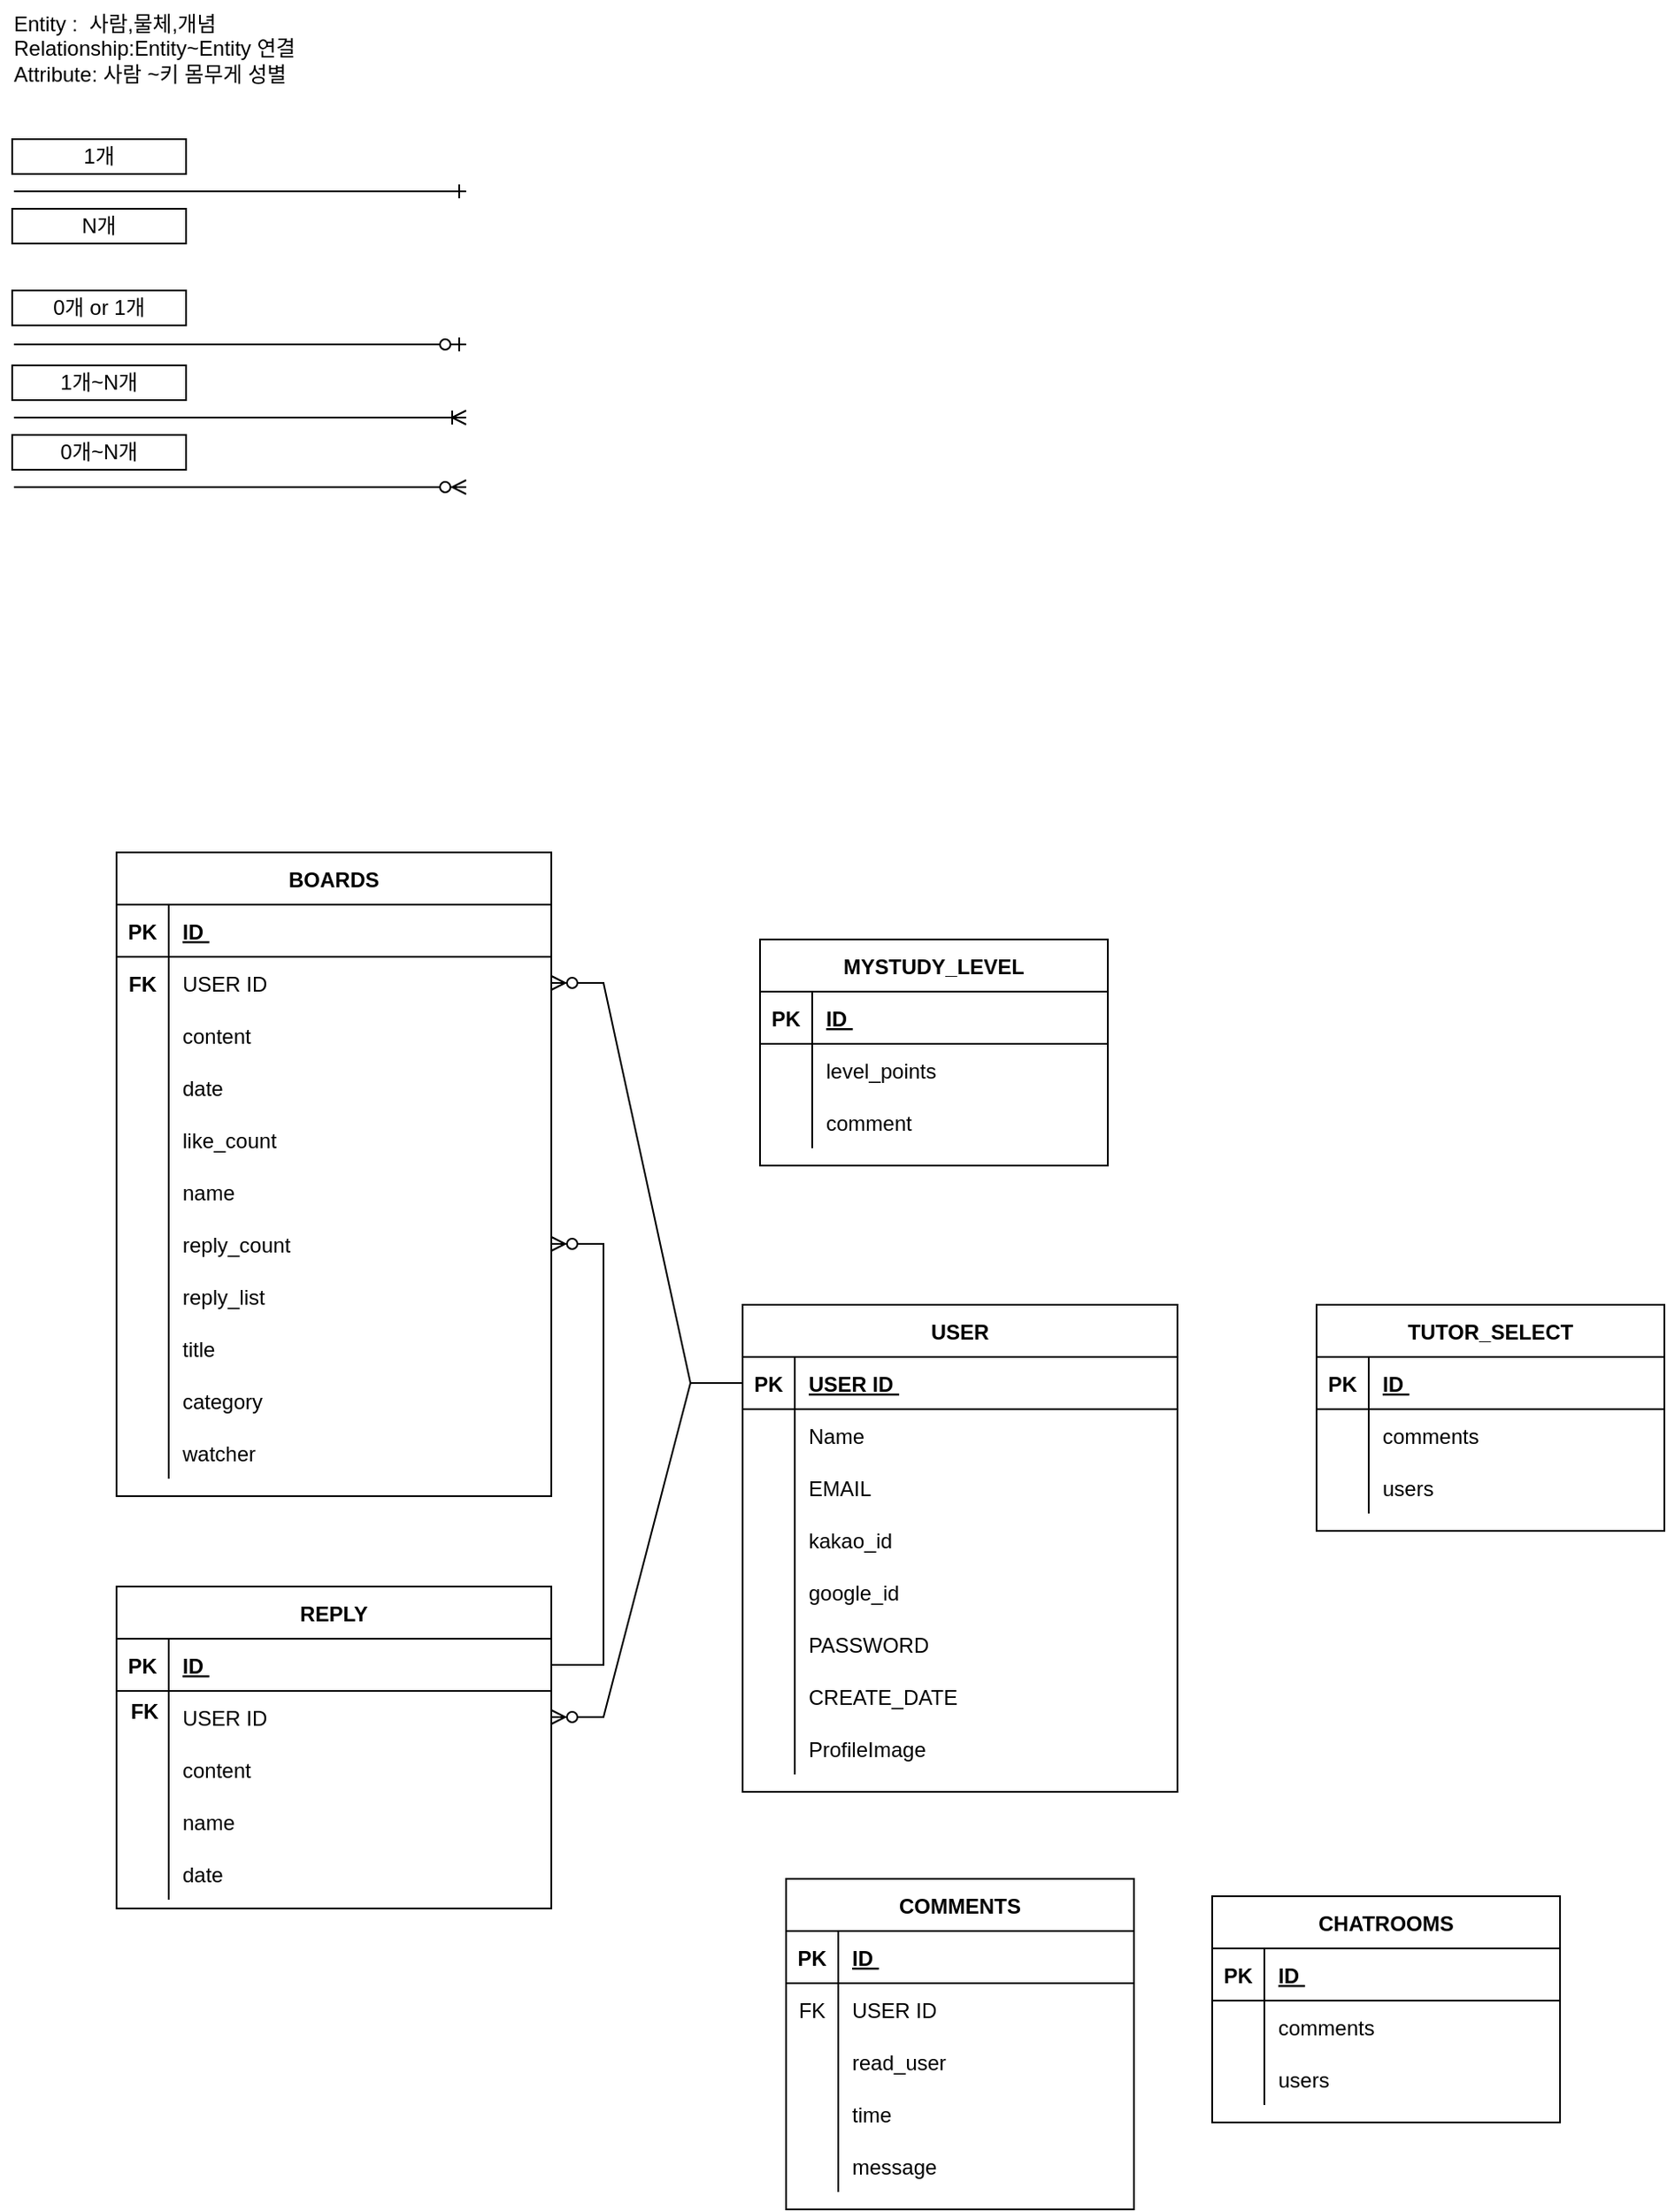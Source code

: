 <mxfile version="21.8.1" type="github">
  <diagram id="R2lEEEUBdFMjLlhIrx00" name="Page-1">
    <mxGraphModel dx="2343" dy="1710" grid="1" gridSize="10" guides="1" tooltips="1" connect="1" arrows="1" fold="1" page="1" pageScale="1" pageWidth="1100" pageHeight="850" math="0" shadow="0" extFonts="Permanent Marker^https://fonts.googleapis.com/css?family=Permanent+Marker">
      <root>
        <mxCell id="0" />
        <mxCell id="1" parent="0" />
        <mxCell id="C-vyLk0tnHw3VtMMgP7b-23" value="USER" style="shape=table;startSize=30;container=1;collapsible=1;childLayout=tableLayout;fixedRows=1;rowLines=0;fontStyle=1;align=center;resizeLast=1;" parent="1" vertex="1">
          <mxGeometry x="360" y="160" width="250" height="280" as="geometry" />
        </mxCell>
        <mxCell id="C-vyLk0tnHw3VtMMgP7b-24" value="" style="shape=partialRectangle;collapsible=0;dropTarget=0;pointerEvents=0;fillColor=none;points=[[0,0.5],[1,0.5]];portConstraint=eastwest;top=0;left=0;right=0;bottom=1;" parent="C-vyLk0tnHw3VtMMgP7b-23" vertex="1">
          <mxGeometry y="30" width="250" height="30" as="geometry" />
        </mxCell>
        <mxCell id="C-vyLk0tnHw3VtMMgP7b-25" value="PK" style="shape=partialRectangle;overflow=hidden;connectable=0;fillColor=none;top=0;left=0;bottom=0;right=0;fontStyle=1;" parent="C-vyLk0tnHw3VtMMgP7b-24" vertex="1">
          <mxGeometry width="30" height="30" as="geometry">
            <mxRectangle width="30" height="30" as="alternateBounds" />
          </mxGeometry>
        </mxCell>
        <mxCell id="C-vyLk0tnHw3VtMMgP7b-26" value="USER ID " style="shape=partialRectangle;overflow=hidden;connectable=0;fillColor=none;top=0;left=0;bottom=0;right=0;align=left;spacingLeft=6;fontStyle=5;" parent="C-vyLk0tnHw3VtMMgP7b-24" vertex="1">
          <mxGeometry x="30" width="220" height="30" as="geometry">
            <mxRectangle width="220" height="30" as="alternateBounds" />
          </mxGeometry>
        </mxCell>
        <mxCell id="C-vyLk0tnHw3VtMMgP7b-27" value="" style="shape=partialRectangle;collapsible=0;dropTarget=0;pointerEvents=0;fillColor=none;points=[[0,0.5],[1,0.5]];portConstraint=eastwest;top=0;left=0;right=0;bottom=0;" parent="C-vyLk0tnHw3VtMMgP7b-23" vertex="1">
          <mxGeometry y="60" width="250" height="30" as="geometry" />
        </mxCell>
        <mxCell id="C-vyLk0tnHw3VtMMgP7b-28" value="" style="shape=partialRectangle;overflow=hidden;connectable=0;fillColor=none;top=0;left=0;bottom=0;right=0;" parent="C-vyLk0tnHw3VtMMgP7b-27" vertex="1">
          <mxGeometry width="30" height="30" as="geometry">
            <mxRectangle width="30" height="30" as="alternateBounds" />
          </mxGeometry>
        </mxCell>
        <mxCell id="C-vyLk0tnHw3VtMMgP7b-29" value="Name" style="shape=partialRectangle;overflow=hidden;connectable=0;fillColor=none;top=0;left=0;bottom=0;right=0;align=left;spacingLeft=6;" parent="C-vyLk0tnHw3VtMMgP7b-27" vertex="1">
          <mxGeometry x="30" width="220" height="30" as="geometry">
            <mxRectangle width="220" height="30" as="alternateBounds" />
          </mxGeometry>
        </mxCell>
        <mxCell id="tyInm3QwdjtJU20A2BZN-13" value="" style="shape=partialRectangle;collapsible=0;dropTarget=0;pointerEvents=0;fillColor=none;points=[[0,0.5],[1,0.5]];portConstraint=eastwest;top=0;left=0;right=0;bottom=0;" parent="C-vyLk0tnHw3VtMMgP7b-23" vertex="1">
          <mxGeometry y="90" width="250" height="30" as="geometry" />
        </mxCell>
        <mxCell id="tyInm3QwdjtJU20A2BZN-14" value="" style="shape=partialRectangle;overflow=hidden;connectable=0;fillColor=none;top=0;left=0;bottom=0;right=0;" parent="tyInm3QwdjtJU20A2BZN-13" vertex="1">
          <mxGeometry width="30" height="30" as="geometry">
            <mxRectangle width="30" height="30" as="alternateBounds" />
          </mxGeometry>
        </mxCell>
        <mxCell id="tyInm3QwdjtJU20A2BZN-15" value="EMAIL" style="shape=partialRectangle;overflow=hidden;connectable=0;fillColor=none;top=0;left=0;bottom=0;right=0;align=left;spacingLeft=6;" parent="tyInm3QwdjtJU20A2BZN-13" vertex="1">
          <mxGeometry x="30" width="220" height="30" as="geometry">
            <mxRectangle width="220" height="30" as="alternateBounds" />
          </mxGeometry>
        </mxCell>
        <mxCell id="fQJlluxbXW3vOu0BTBo6-121" value="" style="shape=partialRectangle;collapsible=0;dropTarget=0;pointerEvents=0;fillColor=none;points=[[0,0.5],[1,0.5]];portConstraint=eastwest;top=0;left=0;right=0;bottom=0;" vertex="1" parent="C-vyLk0tnHw3VtMMgP7b-23">
          <mxGeometry y="120" width="250" height="30" as="geometry" />
        </mxCell>
        <mxCell id="fQJlluxbXW3vOu0BTBo6-122" value="" style="shape=partialRectangle;overflow=hidden;connectable=0;fillColor=none;top=0;left=0;bottom=0;right=0;" vertex="1" parent="fQJlluxbXW3vOu0BTBo6-121">
          <mxGeometry width="30" height="30" as="geometry">
            <mxRectangle width="30" height="30" as="alternateBounds" />
          </mxGeometry>
        </mxCell>
        <mxCell id="fQJlluxbXW3vOu0BTBo6-123" value="kakao_id" style="shape=partialRectangle;overflow=hidden;connectable=0;fillColor=none;top=0;left=0;bottom=0;right=0;align=left;spacingLeft=6;" vertex="1" parent="fQJlluxbXW3vOu0BTBo6-121">
          <mxGeometry x="30" width="220" height="30" as="geometry">
            <mxRectangle width="220" height="30" as="alternateBounds" />
          </mxGeometry>
        </mxCell>
        <mxCell id="fQJlluxbXW3vOu0BTBo6-124" value="" style="shape=partialRectangle;collapsible=0;dropTarget=0;pointerEvents=0;fillColor=none;points=[[0,0.5],[1,0.5]];portConstraint=eastwest;top=0;left=0;right=0;bottom=0;" vertex="1" parent="C-vyLk0tnHw3VtMMgP7b-23">
          <mxGeometry y="150" width="250" height="30" as="geometry" />
        </mxCell>
        <mxCell id="fQJlluxbXW3vOu0BTBo6-125" value="" style="shape=partialRectangle;overflow=hidden;connectable=0;fillColor=none;top=0;left=0;bottom=0;right=0;" vertex="1" parent="fQJlluxbXW3vOu0BTBo6-124">
          <mxGeometry width="30" height="30" as="geometry">
            <mxRectangle width="30" height="30" as="alternateBounds" />
          </mxGeometry>
        </mxCell>
        <mxCell id="fQJlluxbXW3vOu0BTBo6-126" value="google_id" style="shape=partialRectangle;overflow=hidden;connectable=0;fillColor=none;top=0;left=0;bottom=0;right=0;align=left;spacingLeft=6;" vertex="1" parent="fQJlluxbXW3vOu0BTBo6-124">
          <mxGeometry x="30" width="220" height="30" as="geometry">
            <mxRectangle width="220" height="30" as="alternateBounds" />
          </mxGeometry>
        </mxCell>
        <mxCell id="fQJlluxbXW3vOu0BTBo6-1" value="" style="shape=partialRectangle;collapsible=0;dropTarget=0;pointerEvents=0;fillColor=none;points=[[0,0.5],[1,0.5]];portConstraint=eastwest;top=0;left=0;right=0;bottom=0;" vertex="1" parent="C-vyLk0tnHw3VtMMgP7b-23">
          <mxGeometry y="180" width="250" height="30" as="geometry" />
        </mxCell>
        <mxCell id="fQJlluxbXW3vOu0BTBo6-2" value="" style="shape=partialRectangle;overflow=hidden;connectable=0;fillColor=none;top=0;left=0;bottom=0;right=0;" vertex="1" parent="fQJlluxbXW3vOu0BTBo6-1">
          <mxGeometry width="30" height="30" as="geometry">
            <mxRectangle width="30" height="30" as="alternateBounds" />
          </mxGeometry>
        </mxCell>
        <mxCell id="fQJlluxbXW3vOu0BTBo6-3" value="PASSWORD" style="shape=partialRectangle;overflow=hidden;connectable=0;fillColor=none;top=0;left=0;bottom=0;right=0;align=left;spacingLeft=6;" vertex="1" parent="fQJlluxbXW3vOu0BTBo6-1">
          <mxGeometry x="30" width="220" height="30" as="geometry">
            <mxRectangle width="220" height="30" as="alternateBounds" />
          </mxGeometry>
        </mxCell>
        <mxCell id="fQJlluxbXW3vOu0BTBo6-4" value="" style="shape=partialRectangle;collapsible=0;dropTarget=0;pointerEvents=0;fillColor=none;points=[[0,0.5],[1,0.5]];portConstraint=eastwest;top=0;left=0;right=0;bottom=0;" vertex="1" parent="C-vyLk0tnHw3VtMMgP7b-23">
          <mxGeometry y="210" width="250" height="30" as="geometry" />
        </mxCell>
        <mxCell id="fQJlluxbXW3vOu0BTBo6-5" value="" style="shape=partialRectangle;overflow=hidden;connectable=0;fillColor=none;top=0;left=0;bottom=0;right=0;" vertex="1" parent="fQJlluxbXW3vOu0BTBo6-4">
          <mxGeometry width="30" height="30" as="geometry">
            <mxRectangle width="30" height="30" as="alternateBounds" />
          </mxGeometry>
        </mxCell>
        <mxCell id="fQJlluxbXW3vOu0BTBo6-6" value="CREATE_DATE" style="shape=partialRectangle;overflow=hidden;connectable=0;fillColor=none;top=0;left=0;bottom=0;right=0;align=left;spacingLeft=6;" vertex="1" parent="fQJlluxbXW3vOu0BTBo6-4">
          <mxGeometry x="30" width="220" height="30" as="geometry">
            <mxRectangle width="220" height="30" as="alternateBounds" />
          </mxGeometry>
        </mxCell>
        <mxCell id="fQJlluxbXW3vOu0BTBo6-7" value="" style="shape=partialRectangle;collapsible=0;dropTarget=0;pointerEvents=0;fillColor=none;points=[[0,0.5],[1,0.5]];portConstraint=eastwest;top=0;left=0;right=0;bottom=0;" vertex="1" parent="C-vyLk0tnHw3VtMMgP7b-23">
          <mxGeometry y="240" width="250" height="30" as="geometry" />
        </mxCell>
        <mxCell id="fQJlluxbXW3vOu0BTBo6-8" value="" style="shape=partialRectangle;overflow=hidden;connectable=0;fillColor=none;top=0;left=0;bottom=0;right=0;" vertex="1" parent="fQJlluxbXW3vOu0BTBo6-7">
          <mxGeometry width="30" height="30" as="geometry">
            <mxRectangle width="30" height="30" as="alternateBounds" />
          </mxGeometry>
        </mxCell>
        <mxCell id="fQJlluxbXW3vOu0BTBo6-9" value="ProfileImage" style="shape=partialRectangle;overflow=hidden;connectable=0;fillColor=none;top=0;left=0;bottom=0;right=0;align=left;spacingLeft=6;" vertex="1" parent="fQJlluxbXW3vOu0BTBo6-7">
          <mxGeometry x="30" width="220" height="30" as="geometry">
            <mxRectangle width="220" height="30" as="alternateBounds" />
          </mxGeometry>
        </mxCell>
        <mxCell id="tyInm3QwdjtJU20A2BZN-1" value="" style="edgeStyle=entityRelationEdgeStyle;fontSize=12;html=1;endArrow=ERone;endFill=1;rounded=0;" parent="1" edge="1">
          <mxGeometry width="100" height="100" relative="1" as="geometry">
            <mxPoint x="-59" y="-480" as="sourcePoint" />
            <mxPoint x="201" y="-480" as="targetPoint" />
          </mxGeometry>
        </mxCell>
        <mxCell id="tyInm3QwdjtJU20A2BZN-3" value="" style="edgeStyle=entityRelationEdgeStyle;fontSize=12;html=1;endArrow=ERoneToMany;rounded=0;" parent="1" edge="1">
          <mxGeometry width="100" height="100" relative="1" as="geometry">
            <mxPoint x="-59" y="-350" as="sourcePoint" />
            <mxPoint x="201" y="-350" as="targetPoint" />
          </mxGeometry>
        </mxCell>
        <mxCell id="tyInm3QwdjtJU20A2BZN-4" value="" style="edgeStyle=entityRelationEdgeStyle;fontSize=12;html=1;endArrow=ERzeroToMany;endFill=1;rounded=0;" parent="1" edge="1">
          <mxGeometry width="100" height="100" relative="1" as="geometry">
            <mxPoint x="-59" y="-310" as="sourcePoint" />
            <mxPoint x="201" y="-310" as="targetPoint" />
          </mxGeometry>
        </mxCell>
        <mxCell id="tyInm3QwdjtJU20A2BZN-5" value="" style="edgeStyle=entityRelationEdgeStyle;fontSize=12;html=1;endArrow=ERzeroToOne;endFill=1;rounded=0;" parent="1" edge="1">
          <mxGeometry width="100" height="100" relative="1" as="geometry">
            <mxPoint x="-59" y="-392" as="sourcePoint" />
            <mxPoint x="201" y="-392" as="targetPoint" />
          </mxGeometry>
        </mxCell>
        <mxCell id="tyInm3QwdjtJU20A2BZN-7" value="1개&lt;br&gt;" style="whiteSpace=wrap;html=1;align=center;" parent="1" vertex="1">
          <mxGeometry x="-60" y="-510" width="100" height="20" as="geometry" />
        </mxCell>
        <mxCell id="tyInm3QwdjtJU20A2BZN-8" value="0개 or 1개" style="whiteSpace=wrap;html=1;align=center;" parent="1" vertex="1">
          <mxGeometry x="-60" y="-423" width="100" height="20" as="geometry" />
        </mxCell>
        <mxCell id="tyInm3QwdjtJU20A2BZN-9" value="N개" style="whiteSpace=wrap;html=1;align=center;" parent="1" vertex="1">
          <mxGeometry x="-60" y="-470" width="100" height="20" as="geometry" />
        </mxCell>
        <mxCell id="tyInm3QwdjtJU20A2BZN-10" value="1개~N개" style="whiteSpace=wrap;html=1;align=center;" parent="1" vertex="1">
          <mxGeometry x="-60" y="-380" width="100" height="20" as="geometry" />
        </mxCell>
        <mxCell id="tyInm3QwdjtJU20A2BZN-11" value="0개~N개" style="whiteSpace=wrap;html=1;align=center;" parent="1" vertex="1">
          <mxGeometry x="-60" y="-340" width="100" height="20" as="geometry" />
        </mxCell>
        <mxCell id="tyInm3QwdjtJU20A2BZN-12" value="&lt;div style=&quot;text-align: left;&quot;&gt;&lt;span style=&quot;background-color: initial; text-align: left;&quot;&gt;Entity :&amp;nbsp; 사람,물체,개념 Relationship:Entity~Entity 연결 Attribute: 사람 ~키 몸무게 성별&lt;/span&gt;&lt;/div&gt;&lt;div title=&quot;Page 1&quot; class=&quot;page&quot;&gt;&lt;span style=&quot;white-space: pre;&quot;&gt;&amp;nbsp;&amp;nbsp;&amp;nbsp;&amp;nbsp;&lt;/span&gt;&lt;span style=&quot;white-space: pre;&quot;&gt;&amp;nbsp;&lt;/span&gt;&lt;/div&gt;" style="whiteSpace=wrap;html=1;align=center;strokeColor=none;" parent="1" vertex="1">
          <mxGeometry x="-60" y="-590" width="180" height="70" as="geometry" />
        </mxCell>
        <mxCell id="fQJlluxbXW3vOu0BTBo6-10" value="BOARDS" style="shape=table;startSize=30;container=1;collapsible=1;childLayout=tableLayout;fixedRows=1;rowLines=0;fontStyle=1;align=center;resizeLast=1;" vertex="1" parent="1">
          <mxGeometry y="-100" width="250" height="370" as="geometry" />
        </mxCell>
        <mxCell id="fQJlluxbXW3vOu0BTBo6-11" value="" style="shape=partialRectangle;collapsible=0;dropTarget=0;pointerEvents=0;fillColor=none;points=[[0,0.5],[1,0.5]];portConstraint=eastwest;top=0;left=0;right=0;bottom=1;" vertex="1" parent="fQJlluxbXW3vOu0BTBo6-10">
          <mxGeometry y="30" width="250" height="30" as="geometry" />
        </mxCell>
        <mxCell id="fQJlluxbXW3vOu0BTBo6-12" value="PK" style="shape=partialRectangle;overflow=hidden;connectable=0;fillColor=none;top=0;left=0;bottom=0;right=0;fontStyle=1;" vertex="1" parent="fQJlluxbXW3vOu0BTBo6-11">
          <mxGeometry width="30" height="30" as="geometry">
            <mxRectangle width="30" height="30" as="alternateBounds" />
          </mxGeometry>
        </mxCell>
        <mxCell id="fQJlluxbXW3vOu0BTBo6-13" value="ID " style="shape=partialRectangle;overflow=hidden;connectable=0;fillColor=none;top=0;left=0;bottom=0;right=0;align=left;spacingLeft=6;fontStyle=5;" vertex="1" parent="fQJlluxbXW3vOu0BTBo6-11">
          <mxGeometry x="30" width="220" height="30" as="geometry">
            <mxRectangle width="220" height="30" as="alternateBounds" />
          </mxGeometry>
        </mxCell>
        <mxCell id="fQJlluxbXW3vOu0BTBo6-14" value="" style="shape=partialRectangle;collapsible=0;dropTarget=0;pointerEvents=0;fillColor=none;points=[[0,0.5],[1,0.5]];portConstraint=eastwest;top=0;left=0;right=0;bottom=0;" vertex="1" parent="fQJlluxbXW3vOu0BTBo6-10">
          <mxGeometry y="60" width="250" height="30" as="geometry" />
        </mxCell>
        <mxCell id="fQJlluxbXW3vOu0BTBo6-15" value="" style="shape=partialRectangle;overflow=hidden;connectable=0;fillColor=none;top=0;left=0;bottom=0;right=0;" vertex="1" parent="fQJlluxbXW3vOu0BTBo6-14">
          <mxGeometry width="30" height="30" as="geometry">
            <mxRectangle width="30" height="30" as="alternateBounds" />
          </mxGeometry>
        </mxCell>
        <mxCell id="fQJlluxbXW3vOu0BTBo6-16" value="USER ID" style="shape=partialRectangle;overflow=hidden;connectable=0;fillColor=none;top=0;left=0;bottom=0;right=0;align=left;spacingLeft=6;" vertex="1" parent="fQJlluxbXW3vOu0BTBo6-14">
          <mxGeometry x="30" width="220" height="30" as="geometry">
            <mxRectangle width="220" height="30" as="alternateBounds" />
          </mxGeometry>
        </mxCell>
        <mxCell id="fQJlluxbXW3vOu0BTBo6-17" value="" style="shape=partialRectangle;collapsible=0;dropTarget=0;pointerEvents=0;fillColor=none;points=[[0,0.5],[1,0.5]];portConstraint=eastwest;top=0;left=0;right=0;bottom=0;" vertex="1" parent="fQJlluxbXW3vOu0BTBo6-10">
          <mxGeometry y="90" width="250" height="30" as="geometry" />
        </mxCell>
        <mxCell id="fQJlluxbXW3vOu0BTBo6-18" value="" style="shape=partialRectangle;overflow=hidden;connectable=0;fillColor=none;top=0;left=0;bottom=0;right=0;" vertex="1" parent="fQJlluxbXW3vOu0BTBo6-17">
          <mxGeometry width="30" height="30" as="geometry">
            <mxRectangle width="30" height="30" as="alternateBounds" />
          </mxGeometry>
        </mxCell>
        <mxCell id="fQJlluxbXW3vOu0BTBo6-19" value="content" style="shape=partialRectangle;overflow=hidden;connectable=0;fillColor=none;top=0;left=0;bottom=0;right=0;align=left;spacingLeft=6;" vertex="1" parent="fQJlluxbXW3vOu0BTBo6-17">
          <mxGeometry x="30" width="220" height="30" as="geometry">
            <mxRectangle width="220" height="30" as="alternateBounds" />
          </mxGeometry>
        </mxCell>
        <mxCell id="fQJlluxbXW3vOu0BTBo6-20" value="" style="shape=partialRectangle;collapsible=0;dropTarget=0;pointerEvents=0;fillColor=none;points=[[0,0.5],[1,0.5]];portConstraint=eastwest;top=0;left=0;right=0;bottom=0;" vertex="1" parent="fQJlluxbXW3vOu0BTBo6-10">
          <mxGeometry y="120" width="250" height="30" as="geometry" />
        </mxCell>
        <mxCell id="fQJlluxbXW3vOu0BTBo6-21" value="" style="shape=partialRectangle;overflow=hidden;connectable=0;fillColor=none;top=0;left=0;bottom=0;right=0;" vertex="1" parent="fQJlluxbXW3vOu0BTBo6-20">
          <mxGeometry width="30" height="30" as="geometry">
            <mxRectangle width="30" height="30" as="alternateBounds" />
          </mxGeometry>
        </mxCell>
        <mxCell id="fQJlluxbXW3vOu0BTBo6-22" value="date" style="shape=partialRectangle;overflow=hidden;connectable=0;fillColor=none;top=0;left=0;bottom=0;right=0;align=left;spacingLeft=6;" vertex="1" parent="fQJlluxbXW3vOu0BTBo6-20">
          <mxGeometry x="30" width="220" height="30" as="geometry">
            <mxRectangle width="220" height="30" as="alternateBounds" />
          </mxGeometry>
        </mxCell>
        <mxCell id="fQJlluxbXW3vOu0BTBo6-30" value="" style="shape=partialRectangle;collapsible=0;dropTarget=0;pointerEvents=0;fillColor=none;points=[[0,0.5],[1,0.5]];portConstraint=eastwest;top=0;left=0;right=0;bottom=0;" vertex="1" parent="fQJlluxbXW3vOu0BTBo6-10">
          <mxGeometry y="150" width="250" height="30" as="geometry" />
        </mxCell>
        <mxCell id="fQJlluxbXW3vOu0BTBo6-31" value="" style="shape=partialRectangle;overflow=hidden;connectable=0;fillColor=none;top=0;left=0;bottom=0;right=0;" vertex="1" parent="fQJlluxbXW3vOu0BTBo6-30">
          <mxGeometry width="30" height="30" as="geometry">
            <mxRectangle width="30" height="30" as="alternateBounds" />
          </mxGeometry>
        </mxCell>
        <mxCell id="fQJlluxbXW3vOu0BTBo6-32" value="like_count" style="shape=partialRectangle;overflow=hidden;connectable=0;fillColor=none;top=0;left=0;bottom=0;right=0;align=left;spacingLeft=6;" vertex="1" parent="fQJlluxbXW3vOu0BTBo6-30">
          <mxGeometry x="30" width="220" height="30" as="geometry">
            <mxRectangle width="220" height="30" as="alternateBounds" />
          </mxGeometry>
        </mxCell>
        <mxCell id="fQJlluxbXW3vOu0BTBo6-33" value="" style="shape=partialRectangle;collapsible=0;dropTarget=0;pointerEvents=0;fillColor=none;points=[[0,0.5],[1,0.5]];portConstraint=eastwest;top=0;left=0;right=0;bottom=0;" vertex="1" parent="fQJlluxbXW3vOu0BTBo6-10">
          <mxGeometry y="180" width="250" height="30" as="geometry" />
        </mxCell>
        <mxCell id="fQJlluxbXW3vOu0BTBo6-34" value="" style="shape=partialRectangle;overflow=hidden;connectable=0;fillColor=none;top=0;left=0;bottom=0;right=0;" vertex="1" parent="fQJlluxbXW3vOu0BTBo6-33">
          <mxGeometry width="30" height="30" as="geometry">
            <mxRectangle width="30" height="30" as="alternateBounds" />
          </mxGeometry>
        </mxCell>
        <mxCell id="fQJlluxbXW3vOu0BTBo6-35" value="name" style="shape=partialRectangle;overflow=hidden;connectable=0;fillColor=none;top=0;left=0;bottom=0;right=0;align=left;spacingLeft=6;" vertex="1" parent="fQJlluxbXW3vOu0BTBo6-33">
          <mxGeometry x="30" width="220" height="30" as="geometry">
            <mxRectangle width="220" height="30" as="alternateBounds" />
          </mxGeometry>
        </mxCell>
        <mxCell id="fQJlluxbXW3vOu0BTBo6-36" value="" style="shape=partialRectangle;collapsible=0;dropTarget=0;pointerEvents=0;fillColor=none;points=[[0,0.5],[1,0.5]];portConstraint=eastwest;top=0;left=0;right=0;bottom=0;" vertex="1" parent="fQJlluxbXW3vOu0BTBo6-10">
          <mxGeometry y="210" width="250" height="30" as="geometry" />
        </mxCell>
        <mxCell id="fQJlluxbXW3vOu0BTBo6-37" value="" style="shape=partialRectangle;overflow=hidden;connectable=0;fillColor=none;top=0;left=0;bottom=0;right=0;" vertex="1" parent="fQJlluxbXW3vOu0BTBo6-36">
          <mxGeometry width="30" height="30" as="geometry">
            <mxRectangle width="30" height="30" as="alternateBounds" />
          </mxGeometry>
        </mxCell>
        <mxCell id="fQJlluxbXW3vOu0BTBo6-38" value="reply_count" style="shape=partialRectangle;overflow=hidden;connectable=0;fillColor=none;top=0;left=0;bottom=0;right=0;align=left;spacingLeft=6;" vertex="1" parent="fQJlluxbXW3vOu0BTBo6-36">
          <mxGeometry x="30" width="220" height="30" as="geometry">
            <mxRectangle width="220" height="30" as="alternateBounds" />
          </mxGeometry>
        </mxCell>
        <mxCell id="fQJlluxbXW3vOu0BTBo6-39" value="" style="shape=partialRectangle;collapsible=0;dropTarget=0;pointerEvents=0;fillColor=none;points=[[0,0.5],[1,0.5]];portConstraint=eastwest;top=0;left=0;right=0;bottom=0;" vertex="1" parent="fQJlluxbXW3vOu0BTBo6-10">
          <mxGeometry y="240" width="250" height="30" as="geometry" />
        </mxCell>
        <mxCell id="fQJlluxbXW3vOu0BTBo6-40" value="" style="shape=partialRectangle;overflow=hidden;connectable=0;fillColor=none;top=0;left=0;bottom=0;right=0;" vertex="1" parent="fQJlluxbXW3vOu0BTBo6-39">
          <mxGeometry width="30" height="30" as="geometry">
            <mxRectangle width="30" height="30" as="alternateBounds" />
          </mxGeometry>
        </mxCell>
        <mxCell id="fQJlluxbXW3vOu0BTBo6-41" value="reply_list" style="shape=partialRectangle;overflow=hidden;connectable=0;fillColor=none;top=0;left=0;bottom=0;right=0;align=left;spacingLeft=6;" vertex="1" parent="fQJlluxbXW3vOu0BTBo6-39">
          <mxGeometry x="30" width="220" height="30" as="geometry">
            <mxRectangle width="220" height="30" as="alternateBounds" />
          </mxGeometry>
        </mxCell>
        <mxCell id="fQJlluxbXW3vOu0BTBo6-42" value="" style="shape=partialRectangle;collapsible=0;dropTarget=0;pointerEvents=0;fillColor=none;points=[[0,0.5],[1,0.5]];portConstraint=eastwest;top=0;left=0;right=0;bottom=0;" vertex="1" parent="fQJlluxbXW3vOu0BTBo6-10">
          <mxGeometry y="270" width="250" height="30" as="geometry" />
        </mxCell>
        <mxCell id="fQJlluxbXW3vOu0BTBo6-43" value="" style="shape=partialRectangle;overflow=hidden;connectable=0;fillColor=none;top=0;left=0;bottom=0;right=0;" vertex="1" parent="fQJlluxbXW3vOu0BTBo6-42">
          <mxGeometry width="30" height="30" as="geometry">
            <mxRectangle width="30" height="30" as="alternateBounds" />
          </mxGeometry>
        </mxCell>
        <mxCell id="fQJlluxbXW3vOu0BTBo6-44" value="title" style="shape=partialRectangle;overflow=hidden;connectable=0;fillColor=none;top=0;left=0;bottom=0;right=0;align=left;spacingLeft=6;" vertex="1" parent="fQJlluxbXW3vOu0BTBo6-42">
          <mxGeometry x="30" width="220" height="30" as="geometry">
            <mxRectangle width="220" height="30" as="alternateBounds" />
          </mxGeometry>
        </mxCell>
        <mxCell id="fQJlluxbXW3vOu0BTBo6-23" value="" style="shape=partialRectangle;collapsible=0;dropTarget=0;pointerEvents=0;fillColor=none;points=[[0,0.5],[1,0.5]];portConstraint=eastwest;top=0;left=0;right=0;bottom=0;" vertex="1" parent="fQJlluxbXW3vOu0BTBo6-10">
          <mxGeometry y="300" width="250" height="30" as="geometry" />
        </mxCell>
        <mxCell id="fQJlluxbXW3vOu0BTBo6-24" value="" style="shape=partialRectangle;overflow=hidden;connectable=0;fillColor=none;top=0;left=0;bottom=0;right=0;" vertex="1" parent="fQJlluxbXW3vOu0BTBo6-23">
          <mxGeometry width="30" height="30" as="geometry">
            <mxRectangle width="30" height="30" as="alternateBounds" />
          </mxGeometry>
        </mxCell>
        <mxCell id="fQJlluxbXW3vOu0BTBo6-25" value="category" style="shape=partialRectangle;overflow=hidden;connectable=0;fillColor=none;top=0;left=0;bottom=0;right=0;align=left;spacingLeft=6;" vertex="1" parent="fQJlluxbXW3vOu0BTBo6-23">
          <mxGeometry x="30" width="220" height="30" as="geometry">
            <mxRectangle width="220" height="30" as="alternateBounds" />
          </mxGeometry>
        </mxCell>
        <mxCell id="fQJlluxbXW3vOu0BTBo6-26" value="" style="shape=partialRectangle;collapsible=0;dropTarget=0;pointerEvents=0;fillColor=none;points=[[0,0.5],[1,0.5]];portConstraint=eastwest;top=0;left=0;right=0;bottom=0;" vertex="1" parent="fQJlluxbXW3vOu0BTBo6-10">
          <mxGeometry y="330" width="250" height="30" as="geometry" />
        </mxCell>
        <mxCell id="fQJlluxbXW3vOu0BTBo6-27" value="" style="shape=partialRectangle;overflow=hidden;connectable=0;fillColor=none;top=0;left=0;bottom=0;right=0;" vertex="1" parent="fQJlluxbXW3vOu0BTBo6-26">
          <mxGeometry width="30" height="30" as="geometry">
            <mxRectangle width="30" height="30" as="alternateBounds" />
          </mxGeometry>
        </mxCell>
        <mxCell id="fQJlluxbXW3vOu0BTBo6-28" value="watcher" style="shape=partialRectangle;overflow=hidden;connectable=0;fillColor=none;top=0;left=0;bottom=0;right=0;align=left;spacingLeft=6;" vertex="1" parent="fQJlluxbXW3vOu0BTBo6-26">
          <mxGeometry x="30" width="220" height="30" as="geometry">
            <mxRectangle width="220" height="30" as="alternateBounds" />
          </mxGeometry>
        </mxCell>
        <mxCell id="fQJlluxbXW3vOu0BTBo6-29" value="FK" style="shape=partialRectangle;overflow=hidden;connectable=0;fillColor=none;top=0;left=0;bottom=0;right=0;fontStyle=1;" vertex="1" parent="1">
          <mxGeometry y="-40" width="30" height="30" as="geometry">
            <mxRectangle width="30" height="30" as="alternateBounds" />
          </mxGeometry>
        </mxCell>
        <mxCell id="fQJlluxbXW3vOu0BTBo6-80" value="" style="group" vertex="1" connectable="0" parent="1">
          <mxGeometry x="15" y="390" width="235" height="120" as="geometry" />
        </mxCell>
        <mxCell id="fQJlluxbXW3vOu0BTBo6-81" value="" style="group" vertex="1" connectable="0" parent="fQJlluxbXW3vOu0BTBo6-80">
          <mxGeometry width="235" height="120" as="geometry" />
        </mxCell>
        <mxCell id="fQJlluxbXW3vOu0BTBo6-79" value="FK" style="shape=partialRectangle;overflow=hidden;connectable=0;fillColor=none;top=0;left=0;bottom=0;right=0;fontStyle=1;" vertex="1" parent="fQJlluxbXW3vOu0BTBo6-81">
          <mxGeometry y="2.5" width="2.4" height="1.014" as="geometry">
            <mxRectangle width="30" height="30" as="alternateBounds" />
          </mxGeometry>
        </mxCell>
        <mxCell id="fQJlluxbXW3vOu0BTBo6-45" value="REPLY" style="shape=table;startSize=30;container=1;collapsible=1;childLayout=tableLayout;fixedRows=1;rowLines=0;fontStyle=1;align=center;resizeLast=1;" vertex="1" parent="fQJlluxbXW3vOu0BTBo6-81">
          <mxGeometry x="-15" y="-68" width="250" height="185" as="geometry" />
        </mxCell>
        <mxCell id="fQJlluxbXW3vOu0BTBo6-46" value="" style="shape=partialRectangle;collapsible=0;dropTarget=0;pointerEvents=0;fillColor=none;points=[[0,0.5],[1,0.5]];portConstraint=eastwest;top=0;left=0;right=0;bottom=1;" vertex="1" parent="fQJlluxbXW3vOu0BTBo6-45">
          <mxGeometry y="30" width="250" height="30" as="geometry" />
        </mxCell>
        <mxCell id="fQJlluxbXW3vOu0BTBo6-47" value="PK" style="shape=partialRectangle;overflow=hidden;connectable=0;fillColor=none;top=0;left=0;bottom=0;right=0;fontStyle=1;" vertex="1" parent="fQJlluxbXW3vOu0BTBo6-46">
          <mxGeometry width="30" height="30" as="geometry">
            <mxRectangle width="30" height="30" as="alternateBounds" />
          </mxGeometry>
        </mxCell>
        <mxCell id="fQJlluxbXW3vOu0BTBo6-48" value="ID " style="shape=partialRectangle;overflow=hidden;connectable=0;fillColor=none;top=0;left=0;bottom=0;right=0;align=left;spacingLeft=6;fontStyle=5;" vertex="1" parent="fQJlluxbXW3vOu0BTBo6-46">
          <mxGeometry x="30" width="220" height="30" as="geometry">
            <mxRectangle width="220" height="30" as="alternateBounds" />
          </mxGeometry>
        </mxCell>
        <mxCell id="fQJlluxbXW3vOu0BTBo6-49" value="" style="shape=partialRectangle;collapsible=0;dropTarget=0;pointerEvents=0;fillColor=none;points=[[0,0.5],[1,0.5]];portConstraint=eastwest;top=0;left=0;right=0;bottom=0;" vertex="1" parent="fQJlluxbXW3vOu0BTBo6-45">
          <mxGeometry y="60" width="250" height="30" as="geometry" />
        </mxCell>
        <mxCell id="fQJlluxbXW3vOu0BTBo6-50" value="" style="shape=partialRectangle;overflow=hidden;connectable=0;fillColor=none;top=0;left=0;bottom=0;right=0;" vertex="1" parent="fQJlluxbXW3vOu0BTBo6-49">
          <mxGeometry width="30" height="30" as="geometry">
            <mxRectangle width="30" height="30" as="alternateBounds" />
          </mxGeometry>
        </mxCell>
        <mxCell id="fQJlluxbXW3vOu0BTBo6-51" value="USER ID" style="shape=partialRectangle;overflow=hidden;connectable=0;fillColor=none;top=0;left=0;bottom=0;right=0;align=left;spacingLeft=6;" vertex="1" parent="fQJlluxbXW3vOu0BTBo6-49">
          <mxGeometry x="30" width="220" height="30" as="geometry">
            <mxRectangle width="220" height="30" as="alternateBounds" />
          </mxGeometry>
        </mxCell>
        <mxCell id="fQJlluxbXW3vOu0BTBo6-52" value="" style="shape=partialRectangle;collapsible=0;dropTarget=0;pointerEvents=0;fillColor=none;points=[[0,0.5],[1,0.5]];portConstraint=eastwest;top=0;left=0;right=0;bottom=0;" vertex="1" parent="fQJlluxbXW3vOu0BTBo6-45">
          <mxGeometry y="90" width="250" height="30" as="geometry" />
        </mxCell>
        <mxCell id="fQJlluxbXW3vOu0BTBo6-53" value="" style="shape=partialRectangle;overflow=hidden;connectable=0;fillColor=none;top=0;left=0;bottom=0;right=0;" vertex="1" parent="fQJlluxbXW3vOu0BTBo6-52">
          <mxGeometry width="30" height="30" as="geometry">
            <mxRectangle width="30" height="30" as="alternateBounds" />
          </mxGeometry>
        </mxCell>
        <mxCell id="fQJlluxbXW3vOu0BTBo6-54" value="content" style="shape=partialRectangle;overflow=hidden;connectable=0;fillColor=none;top=0;left=0;bottom=0;right=0;align=left;spacingLeft=6;" vertex="1" parent="fQJlluxbXW3vOu0BTBo6-52">
          <mxGeometry x="30" width="220" height="30" as="geometry">
            <mxRectangle width="220" height="30" as="alternateBounds" />
          </mxGeometry>
        </mxCell>
        <mxCell id="fQJlluxbXW3vOu0BTBo6-55" value="" style="shape=partialRectangle;collapsible=0;dropTarget=0;pointerEvents=0;fillColor=none;points=[[0,0.5],[1,0.5]];portConstraint=eastwest;top=0;left=0;right=0;bottom=0;" vertex="1" parent="fQJlluxbXW3vOu0BTBo6-45">
          <mxGeometry y="120" width="250" height="30" as="geometry" />
        </mxCell>
        <mxCell id="fQJlluxbXW3vOu0BTBo6-56" value="" style="shape=partialRectangle;overflow=hidden;connectable=0;fillColor=none;top=0;left=0;bottom=0;right=0;" vertex="1" parent="fQJlluxbXW3vOu0BTBo6-55">
          <mxGeometry width="30" height="30" as="geometry">
            <mxRectangle width="30" height="30" as="alternateBounds" />
          </mxGeometry>
        </mxCell>
        <mxCell id="fQJlluxbXW3vOu0BTBo6-57" value="name" style="shape=partialRectangle;overflow=hidden;connectable=0;fillColor=none;top=0;left=0;bottom=0;right=0;align=left;spacingLeft=6;" vertex="1" parent="fQJlluxbXW3vOu0BTBo6-55">
          <mxGeometry x="30" width="220" height="30" as="geometry">
            <mxRectangle width="220" height="30" as="alternateBounds" />
          </mxGeometry>
        </mxCell>
        <mxCell id="fQJlluxbXW3vOu0BTBo6-58" value="" style="shape=partialRectangle;collapsible=0;dropTarget=0;pointerEvents=0;fillColor=none;points=[[0,0.5],[1,0.5]];portConstraint=eastwest;top=0;left=0;right=0;bottom=0;" vertex="1" parent="fQJlluxbXW3vOu0BTBo6-45">
          <mxGeometry y="150" width="250" height="30" as="geometry" />
        </mxCell>
        <mxCell id="fQJlluxbXW3vOu0BTBo6-59" value="" style="shape=partialRectangle;overflow=hidden;connectable=0;fillColor=none;top=0;left=0;bottom=0;right=0;" vertex="1" parent="fQJlluxbXW3vOu0BTBo6-58">
          <mxGeometry width="30" height="30" as="geometry">
            <mxRectangle width="30" height="30" as="alternateBounds" />
          </mxGeometry>
        </mxCell>
        <mxCell id="fQJlluxbXW3vOu0BTBo6-60" value="date" style="shape=partialRectangle;overflow=hidden;connectable=0;fillColor=none;top=0;left=0;bottom=0;right=0;align=left;spacingLeft=6;" vertex="1" parent="fQJlluxbXW3vOu0BTBo6-58">
          <mxGeometry x="30" width="220" height="30" as="geometry">
            <mxRectangle width="220" height="30" as="alternateBounds" />
          </mxGeometry>
        </mxCell>
        <mxCell id="fQJlluxbXW3vOu0BTBo6-82" style="edgeStyle=orthogonalEdgeStyle;rounded=0;orthogonalLoop=1;jettySize=auto;html=1;exitX=1;exitY=0.5;exitDx=0;exitDy=0;" edge="1" parent="fQJlluxbXW3vOu0BTBo6-45">
          <mxGeometry relative="1" as="geometry">
            <mxPoint x="250" y="300" as="sourcePoint" />
            <mxPoint x="250" y="300" as="targetPoint" />
          </mxGeometry>
        </mxCell>
        <mxCell id="fQJlluxbXW3vOu0BTBo6-83" value="" style="edgeStyle=entityRelationEdgeStyle;fontSize=12;html=1;endArrow=ERzeroToMany;endFill=1;rounded=0;" edge="1" parent="1" source="C-vyLk0tnHw3VtMMgP7b-24" target="fQJlluxbXW3vOu0BTBo6-14">
          <mxGeometry width="100" height="100" relative="1" as="geometry">
            <mxPoint x="280" y="390" as="sourcePoint" />
            <mxPoint x="310" y="220" as="targetPoint" />
            <Array as="points">
              <mxPoint x="340" y="250" />
              <mxPoint x="350" y="390" />
              <mxPoint x="330" y="290" />
            </Array>
          </mxGeometry>
        </mxCell>
        <mxCell id="fQJlluxbXW3vOu0BTBo6-84" value="" style="edgeStyle=entityRelationEdgeStyle;fontSize=12;html=1;endArrow=ERzeroToMany;endFill=1;rounded=0;entryX=1;entryY=0.5;entryDx=0;entryDy=0;" edge="1" parent="1" source="C-vyLk0tnHw3VtMMgP7b-24" target="fQJlluxbXW3vOu0BTBo6-49">
          <mxGeometry width="100" height="100" relative="1" as="geometry">
            <mxPoint x="330" y="540" as="sourcePoint" />
            <mxPoint x="220" y="250" as="targetPoint" />
            <Array as="points">
              <mxPoint x="310" y="525" />
              <mxPoint x="320" y="665" />
              <mxPoint x="300" y="565" />
            </Array>
          </mxGeometry>
        </mxCell>
        <mxCell id="fQJlluxbXW3vOu0BTBo6-85" value="" style="edgeStyle=entityRelationEdgeStyle;fontSize=12;html=1;endArrow=ERzeroToMany;endFill=1;rounded=0;" edge="1" parent="1" source="fQJlluxbXW3vOu0BTBo6-46" target="fQJlluxbXW3vOu0BTBo6-36">
          <mxGeometry width="100" height="100" relative="1" as="geometry">
            <mxPoint x="-10" y="367" as="sourcePoint" />
            <mxPoint x="-10" y="125" as="targetPoint" />
            <Array as="points">
              <mxPoint x="-920" y="360" />
              <mxPoint x="-70" y="240" />
              <mxPoint x="-570" y="255" />
              <mxPoint x="-120" y="40" />
              <mxPoint x="-120" y="150" />
              <mxPoint x="-650" y="235" />
              <mxPoint x="-600" y="255" />
              <mxPoint x="-1020" y="560" />
              <mxPoint x="-1010" y="700" />
              <mxPoint x="-1030" y="600" />
              <mxPoint x="-610" y="75" />
              <mxPoint x="-970" y="70" />
            </Array>
          </mxGeometry>
        </mxCell>
        <mxCell id="fQJlluxbXW3vOu0BTBo6-86" value="CHATROOMS" style="shape=table;startSize=30;container=1;collapsible=1;childLayout=tableLayout;fixedRows=1;rowLines=0;fontStyle=1;align=center;resizeLast=1;" vertex="1" parent="1">
          <mxGeometry x="630" y="500" width="200" height="130" as="geometry" />
        </mxCell>
        <mxCell id="fQJlluxbXW3vOu0BTBo6-87" value="" style="shape=partialRectangle;collapsible=0;dropTarget=0;pointerEvents=0;fillColor=none;points=[[0,0.5],[1,0.5]];portConstraint=eastwest;top=0;left=0;right=0;bottom=1;" vertex="1" parent="fQJlluxbXW3vOu0BTBo6-86">
          <mxGeometry y="30" width="200" height="30" as="geometry" />
        </mxCell>
        <mxCell id="fQJlluxbXW3vOu0BTBo6-88" value="PK" style="shape=partialRectangle;overflow=hidden;connectable=0;fillColor=none;top=0;left=0;bottom=0;right=0;fontStyle=1;" vertex="1" parent="fQJlluxbXW3vOu0BTBo6-87">
          <mxGeometry width="30" height="30" as="geometry">
            <mxRectangle width="30" height="30" as="alternateBounds" />
          </mxGeometry>
        </mxCell>
        <mxCell id="fQJlluxbXW3vOu0BTBo6-89" value="ID " style="shape=partialRectangle;overflow=hidden;connectable=0;fillColor=none;top=0;left=0;bottom=0;right=0;align=left;spacingLeft=6;fontStyle=5;" vertex="1" parent="fQJlluxbXW3vOu0BTBo6-87">
          <mxGeometry x="30" width="170" height="30" as="geometry">
            <mxRectangle width="170" height="30" as="alternateBounds" />
          </mxGeometry>
        </mxCell>
        <mxCell id="fQJlluxbXW3vOu0BTBo6-90" value="" style="shape=partialRectangle;collapsible=0;dropTarget=0;pointerEvents=0;fillColor=none;points=[[0,0.5],[1,0.5]];portConstraint=eastwest;top=0;left=0;right=0;bottom=0;" vertex="1" parent="fQJlluxbXW3vOu0BTBo6-86">
          <mxGeometry y="60" width="200" height="30" as="geometry" />
        </mxCell>
        <mxCell id="fQJlluxbXW3vOu0BTBo6-91" value="" style="shape=partialRectangle;overflow=hidden;connectable=0;fillColor=none;top=0;left=0;bottom=0;right=0;" vertex="1" parent="fQJlluxbXW3vOu0BTBo6-90">
          <mxGeometry width="30" height="30" as="geometry">
            <mxRectangle width="30" height="30" as="alternateBounds" />
          </mxGeometry>
        </mxCell>
        <mxCell id="fQJlluxbXW3vOu0BTBo6-92" value="comments" style="shape=partialRectangle;overflow=hidden;connectable=0;fillColor=none;top=0;left=0;bottom=0;right=0;align=left;spacingLeft=6;" vertex="1" parent="fQJlluxbXW3vOu0BTBo6-90">
          <mxGeometry x="30" width="170" height="30" as="geometry">
            <mxRectangle width="170" height="30" as="alternateBounds" />
          </mxGeometry>
        </mxCell>
        <mxCell id="fQJlluxbXW3vOu0BTBo6-93" value="" style="shape=partialRectangle;collapsible=0;dropTarget=0;pointerEvents=0;fillColor=none;points=[[0,0.5],[1,0.5]];portConstraint=eastwest;top=0;left=0;right=0;bottom=0;" vertex="1" parent="fQJlluxbXW3vOu0BTBo6-86">
          <mxGeometry y="90" width="200" height="30" as="geometry" />
        </mxCell>
        <mxCell id="fQJlluxbXW3vOu0BTBo6-94" value="" style="shape=partialRectangle;overflow=hidden;connectable=0;fillColor=none;top=0;left=0;bottom=0;right=0;" vertex="1" parent="fQJlluxbXW3vOu0BTBo6-93">
          <mxGeometry width="30" height="30" as="geometry">
            <mxRectangle width="30" height="30" as="alternateBounds" />
          </mxGeometry>
        </mxCell>
        <mxCell id="fQJlluxbXW3vOu0BTBo6-95" value="users" style="shape=partialRectangle;overflow=hidden;connectable=0;fillColor=none;top=0;left=0;bottom=0;right=0;align=left;spacingLeft=6;" vertex="1" parent="fQJlluxbXW3vOu0BTBo6-93">
          <mxGeometry x="30" width="170" height="30" as="geometry">
            <mxRectangle width="170" height="30" as="alternateBounds" />
          </mxGeometry>
        </mxCell>
        <mxCell id="fQJlluxbXW3vOu0BTBo6-105" value="COMMENTS" style="shape=table;startSize=30;container=1;collapsible=1;childLayout=tableLayout;fixedRows=1;rowLines=0;fontStyle=1;align=center;resizeLast=1;" vertex="1" parent="1">
          <mxGeometry x="385" y="490" width="200" height="190" as="geometry" />
        </mxCell>
        <mxCell id="fQJlluxbXW3vOu0BTBo6-106" value="" style="shape=partialRectangle;collapsible=0;dropTarget=0;pointerEvents=0;fillColor=none;points=[[0,0.5],[1,0.5]];portConstraint=eastwest;top=0;left=0;right=0;bottom=1;" vertex="1" parent="fQJlluxbXW3vOu0BTBo6-105">
          <mxGeometry y="30" width="200" height="30" as="geometry" />
        </mxCell>
        <mxCell id="fQJlluxbXW3vOu0BTBo6-107" value="PK" style="shape=partialRectangle;overflow=hidden;connectable=0;fillColor=none;top=0;left=0;bottom=0;right=0;fontStyle=1;" vertex="1" parent="fQJlluxbXW3vOu0BTBo6-106">
          <mxGeometry width="30" height="30" as="geometry">
            <mxRectangle width="30" height="30" as="alternateBounds" />
          </mxGeometry>
        </mxCell>
        <mxCell id="fQJlluxbXW3vOu0BTBo6-108" value="ID " style="shape=partialRectangle;overflow=hidden;connectable=0;fillColor=none;top=0;left=0;bottom=0;right=0;align=left;spacingLeft=6;fontStyle=5;" vertex="1" parent="fQJlluxbXW3vOu0BTBo6-106">
          <mxGeometry x="30" width="170" height="30" as="geometry">
            <mxRectangle width="170" height="30" as="alternateBounds" />
          </mxGeometry>
        </mxCell>
        <mxCell id="fQJlluxbXW3vOu0BTBo6-109" value="" style="shape=partialRectangle;collapsible=0;dropTarget=0;pointerEvents=0;fillColor=none;points=[[0,0.5],[1,0.5]];portConstraint=eastwest;top=0;left=0;right=0;bottom=0;" vertex="1" parent="fQJlluxbXW3vOu0BTBo6-105">
          <mxGeometry y="60" width="200" height="30" as="geometry" />
        </mxCell>
        <mxCell id="fQJlluxbXW3vOu0BTBo6-110" value="FK" style="shape=partialRectangle;overflow=hidden;connectable=0;fillColor=none;top=0;left=0;bottom=0;right=0;" vertex="1" parent="fQJlluxbXW3vOu0BTBo6-109">
          <mxGeometry width="30" height="30" as="geometry">
            <mxRectangle width="30" height="30" as="alternateBounds" />
          </mxGeometry>
        </mxCell>
        <mxCell id="fQJlluxbXW3vOu0BTBo6-111" value="USER ID" style="shape=partialRectangle;overflow=hidden;connectable=0;fillColor=none;top=0;left=0;bottom=0;right=0;align=left;spacingLeft=6;" vertex="1" parent="fQJlluxbXW3vOu0BTBo6-109">
          <mxGeometry x="30" width="170" height="30" as="geometry">
            <mxRectangle width="170" height="30" as="alternateBounds" />
          </mxGeometry>
        </mxCell>
        <mxCell id="fQJlluxbXW3vOu0BTBo6-112" value="" style="shape=partialRectangle;collapsible=0;dropTarget=0;pointerEvents=0;fillColor=none;points=[[0,0.5],[1,0.5]];portConstraint=eastwest;top=0;left=0;right=0;bottom=0;" vertex="1" parent="fQJlluxbXW3vOu0BTBo6-105">
          <mxGeometry y="90" width="200" height="30" as="geometry" />
        </mxCell>
        <mxCell id="fQJlluxbXW3vOu0BTBo6-113" value="" style="shape=partialRectangle;overflow=hidden;connectable=0;fillColor=none;top=0;left=0;bottom=0;right=0;" vertex="1" parent="fQJlluxbXW3vOu0BTBo6-112">
          <mxGeometry width="30" height="30" as="geometry">
            <mxRectangle width="30" height="30" as="alternateBounds" />
          </mxGeometry>
        </mxCell>
        <mxCell id="fQJlluxbXW3vOu0BTBo6-114" value="read_user" style="shape=partialRectangle;overflow=hidden;connectable=0;fillColor=none;top=0;left=0;bottom=0;right=0;align=left;spacingLeft=6;" vertex="1" parent="fQJlluxbXW3vOu0BTBo6-112">
          <mxGeometry x="30" width="170" height="30" as="geometry">
            <mxRectangle width="170" height="30" as="alternateBounds" />
          </mxGeometry>
        </mxCell>
        <mxCell id="fQJlluxbXW3vOu0BTBo6-115" value="" style="shape=partialRectangle;collapsible=0;dropTarget=0;pointerEvents=0;fillColor=none;points=[[0,0.5],[1,0.5]];portConstraint=eastwest;top=0;left=0;right=0;bottom=0;" vertex="1" parent="fQJlluxbXW3vOu0BTBo6-105">
          <mxGeometry y="120" width="200" height="30" as="geometry" />
        </mxCell>
        <mxCell id="fQJlluxbXW3vOu0BTBo6-116" value="" style="shape=partialRectangle;overflow=hidden;connectable=0;fillColor=none;top=0;left=0;bottom=0;right=0;" vertex="1" parent="fQJlluxbXW3vOu0BTBo6-115">
          <mxGeometry width="30" height="30" as="geometry">
            <mxRectangle width="30" height="30" as="alternateBounds" />
          </mxGeometry>
        </mxCell>
        <mxCell id="fQJlluxbXW3vOu0BTBo6-117" value="time" style="shape=partialRectangle;overflow=hidden;connectable=0;fillColor=none;top=0;left=0;bottom=0;right=0;align=left;spacingLeft=6;" vertex="1" parent="fQJlluxbXW3vOu0BTBo6-115">
          <mxGeometry x="30" width="170" height="30" as="geometry">
            <mxRectangle width="170" height="30" as="alternateBounds" />
          </mxGeometry>
        </mxCell>
        <mxCell id="fQJlluxbXW3vOu0BTBo6-118" value="" style="shape=partialRectangle;collapsible=0;dropTarget=0;pointerEvents=0;fillColor=none;points=[[0,0.5],[1,0.5]];portConstraint=eastwest;top=0;left=0;right=0;bottom=0;" vertex="1" parent="fQJlluxbXW3vOu0BTBo6-105">
          <mxGeometry y="150" width="200" height="30" as="geometry" />
        </mxCell>
        <mxCell id="fQJlluxbXW3vOu0BTBo6-119" value="" style="shape=partialRectangle;overflow=hidden;connectable=0;fillColor=none;top=0;left=0;bottom=0;right=0;" vertex="1" parent="fQJlluxbXW3vOu0BTBo6-118">
          <mxGeometry width="30" height="30" as="geometry">
            <mxRectangle width="30" height="30" as="alternateBounds" />
          </mxGeometry>
        </mxCell>
        <mxCell id="fQJlluxbXW3vOu0BTBo6-120" value="message" style="shape=partialRectangle;overflow=hidden;connectable=0;fillColor=none;top=0;left=0;bottom=0;right=0;align=left;spacingLeft=6;" vertex="1" parent="fQJlluxbXW3vOu0BTBo6-118">
          <mxGeometry x="30" width="170" height="30" as="geometry">
            <mxRectangle width="170" height="30" as="alternateBounds" />
          </mxGeometry>
        </mxCell>
        <mxCell id="fQJlluxbXW3vOu0BTBo6-127" value="MYSTUDY_LEVEL" style="shape=table;startSize=30;container=1;collapsible=1;childLayout=tableLayout;fixedRows=1;rowLines=0;fontStyle=1;align=center;resizeLast=1;" vertex="1" parent="1">
          <mxGeometry x="370" y="-50" width="200" height="130" as="geometry" />
        </mxCell>
        <mxCell id="fQJlluxbXW3vOu0BTBo6-128" value="" style="shape=partialRectangle;collapsible=0;dropTarget=0;pointerEvents=0;fillColor=none;points=[[0,0.5],[1,0.5]];portConstraint=eastwest;top=0;left=0;right=0;bottom=1;" vertex="1" parent="fQJlluxbXW3vOu0BTBo6-127">
          <mxGeometry y="30" width="200" height="30" as="geometry" />
        </mxCell>
        <mxCell id="fQJlluxbXW3vOu0BTBo6-129" value="PK" style="shape=partialRectangle;overflow=hidden;connectable=0;fillColor=none;top=0;left=0;bottom=0;right=0;fontStyle=1;" vertex="1" parent="fQJlluxbXW3vOu0BTBo6-128">
          <mxGeometry width="30" height="30" as="geometry">
            <mxRectangle width="30" height="30" as="alternateBounds" />
          </mxGeometry>
        </mxCell>
        <mxCell id="fQJlluxbXW3vOu0BTBo6-130" value="ID " style="shape=partialRectangle;overflow=hidden;connectable=0;fillColor=none;top=0;left=0;bottom=0;right=0;align=left;spacingLeft=6;fontStyle=5;" vertex="1" parent="fQJlluxbXW3vOu0BTBo6-128">
          <mxGeometry x="30" width="170" height="30" as="geometry">
            <mxRectangle width="170" height="30" as="alternateBounds" />
          </mxGeometry>
        </mxCell>
        <mxCell id="fQJlluxbXW3vOu0BTBo6-131" value="" style="shape=partialRectangle;collapsible=0;dropTarget=0;pointerEvents=0;fillColor=none;points=[[0,0.5],[1,0.5]];portConstraint=eastwest;top=0;left=0;right=0;bottom=0;" vertex="1" parent="fQJlluxbXW3vOu0BTBo6-127">
          <mxGeometry y="60" width="200" height="30" as="geometry" />
        </mxCell>
        <mxCell id="fQJlluxbXW3vOu0BTBo6-132" value="" style="shape=partialRectangle;overflow=hidden;connectable=0;fillColor=none;top=0;left=0;bottom=0;right=0;" vertex="1" parent="fQJlluxbXW3vOu0BTBo6-131">
          <mxGeometry width="30" height="30" as="geometry">
            <mxRectangle width="30" height="30" as="alternateBounds" />
          </mxGeometry>
        </mxCell>
        <mxCell id="fQJlluxbXW3vOu0BTBo6-133" value="level_points" style="shape=partialRectangle;overflow=hidden;connectable=0;fillColor=none;top=0;left=0;bottom=0;right=0;align=left;spacingLeft=6;" vertex="1" parent="fQJlluxbXW3vOu0BTBo6-131">
          <mxGeometry x="30" width="170" height="30" as="geometry">
            <mxRectangle width="170" height="30" as="alternateBounds" />
          </mxGeometry>
        </mxCell>
        <mxCell id="fQJlluxbXW3vOu0BTBo6-134" value="" style="shape=partialRectangle;collapsible=0;dropTarget=0;pointerEvents=0;fillColor=none;points=[[0,0.5],[1,0.5]];portConstraint=eastwest;top=0;left=0;right=0;bottom=0;" vertex="1" parent="fQJlluxbXW3vOu0BTBo6-127">
          <mxGeometry y="90" width="200" height="30" as="geometry" />
        </mxCell>
        <mxCell id="fQJlluxbXW3vOu0BTBo6-135" value="" style="shape=partialRectangle;overflow=hidden;connectable=0;fillColor=none;top=0;left=0;bottom=0;right=0;" vertex="1" parent="fQJlluxbXW3vOu0BTBo6-134">
          <mxGeometry width="30" height="30" as="geometry">
            <mxRectangle width="30" height="30" as="alternateBounds" />
          </mxGeometry>
        </mxCell>
        <mxCell id="fQJlluxbXW3vOu0BTBo6-136" value="comment" style="shape=partialRectangle;overflow=hidden;connectable=0;fillColor=none;top=0;left=0;bottom=0;right=0;align=left;spacingLeft=6;" vertex="1" parent="fQJlluxbXW3vOu0BTBo6-134">
          <mxGeometry x="30" width="170" height="30" as="geometry">
            <mxRectangle width="170" height="30" as="alternateBounds" />
          </mxGeometry>
        </mxCell>
        <mxCell id="fQJlluxbXW3vOu0BTBo6-137" value="TUTOR_SELECT" style="shape=table;startSize=30;container=1;collapsible=1;childLayout=tableLayout;fixedRows=1;rowLines=0;fontStyle=1;align=center;resizeLast=1;" vertex="1" parent="1">
          <mxGeometry x="690" y="160" width="200" height="130" as="geometry" />
        </mxCell>
        <mxCell id="fQJlluxbXW3vOu0BTBo6-138" value="" style="shape=partialRectangle;collapsible=0;dropTarget=0;pointerEvents=0;fillColor=none;points=[[0,0.5],[1,0.5]];portConstraint=eastwest;top=0;left=0;right=0;bottom=1;" vertex="1" parent="fQJlluxbXW3vOu0BTBo6-137">
          <mxGeometry y="30" width="200" height="30" as="geometry" />
        </mxCell>
        <mxCell id="fQJlluxbXW3vOu0BTBo6-139" value="PK" style="shape=partialRectangle;overflow=hidden;connectable=0;fillColor=none;top=0;left=0;bottom=0;right=0;fontStyle=1;" vertex="1" parent="fQJlluxbXW3vOu0BTBo6-138">
          <mxGeometry width="30" height="30" as="geometry">
            <mxRectangle width="30" height="30" as="alternateBounds" />
          </mxGeometry>
        </mxCell>
        <mxCell id="fQJlluxbXW3vOu0BTBo6-140" value="ID " style="shape=partialRectangle;overflow=hidden;connectable=0;fillColor=none;top=0;left=0;bottom=0;right=0;align=left;spacingLeft=6;fontStyle=5;" vertex="1" parent="fQJlluxbXW3vOu0BTBo6-138">
          <mxGeometry x="30" width="170" height="30" as="geometry">
            <mxRectangle width="170" height="30" as="alternateBounds" />
          </mxGeometry>
        </mxCell>
        <mxCell id="fQJlluxbXW3vOu0BTBo6-141" value="" style="shape=partialRectangle;collapsible=0;dropTarget=0;pointerEvents=0;fillColor=none;points=[[0,0.5],[1,0.5]];portConstraint=eastwest;top=0;left=0;right=0;bottom=0;" vertex="1" parent="fQJlluxbXW3vOu0BTBo6-137">
          <mxGeometry y="60" width="200" height="30" as="geometry" />
        </mxCell>
        <mxCell id="fQJlluxbXW3vOu0BTBo6-142" value="" style="shape=partialRectangle;overflow=hidden;connectable=0;fillColor=none;top=0;left=0;bottom=0;right=0;" vertex="1" parent="fQJlluxbXW3vOu0BTBo6-141">
          <mxGeometry width="30" height="30" as="geometry">
            <mxRectangle width="30" height="30" as="alternateBounds" />
          </mxGeometry>
        </mxCell>
        <mxCell id="fQJlluxbXW3vOu0BTBo6-143" value="comments" style="shape=partialRectangle;overflow=hidden;connectable=0;fillColor=none;top=0;left=0;bottom=0;right=0;align=left;spacingLeft=6;" vertex="1" parent="fQJlluxbXW3vOu0BTBo6-141">
          <mxGeometry x="30" width="170" height="30" as="geometry">
            <mxRectangle width="170" height="30" as="alternateBounds" />
          </mxGeometry>
        </mxCell>
        <mxCell id="fQJlluxbXW3vOu0BTBo6-144" value="" style="shape=partialRectangle;collapsible=0;dropTarget=0;pointerEvents=0;fillColor=none;points=[[0,0.5],[1,0.5]];portConstraint=eastwest;top=0;left=0;right=0;bottom=0;" vertex="1" parent="fQJlluxbXW3vOu0BTBo6-137">
          <mxGeometry y="90" width="200" height="30" as="geometry" />
        </mxCell>
        <mxCell id="fQJlluxbXW3vOu0BTBo6-145" value="" style="shape=partialRectangle;overflow=hidden;connectable=0;fillColor=none;top=0;left=0;bottom=0;right=0;" vertex="1" parent="fQJlluxbXW3vOu0BTBo6-144">
          <mxGeometry width="30" height="30" as="geometry">
            <mxRectangle width="30" height="30" as="alternateBounds" />
          </mxGeometry>
        </mxCell>
        <mxCell id="fQJlluxbXW3vOu0BTBo6-146" value="users" style="shape=partialRectangle;overflow=hidden;connectable=0;fillColor=none;top=0;left=0;bottom=0;right=0;align=left;spacingLeft=6;" vertex="1" parent="fQJlluxbXW3vOu0BTBo6-144">
          <mxGeometry x="30" width="170" height="30" as="geometry">
            <mxRectangle width="170" height="30" as="alternateBounds" />
          </mxGeometry>
        </mxCell>
      </root>
    </mxGraphModel>
  </diagram>
</mxfile>
